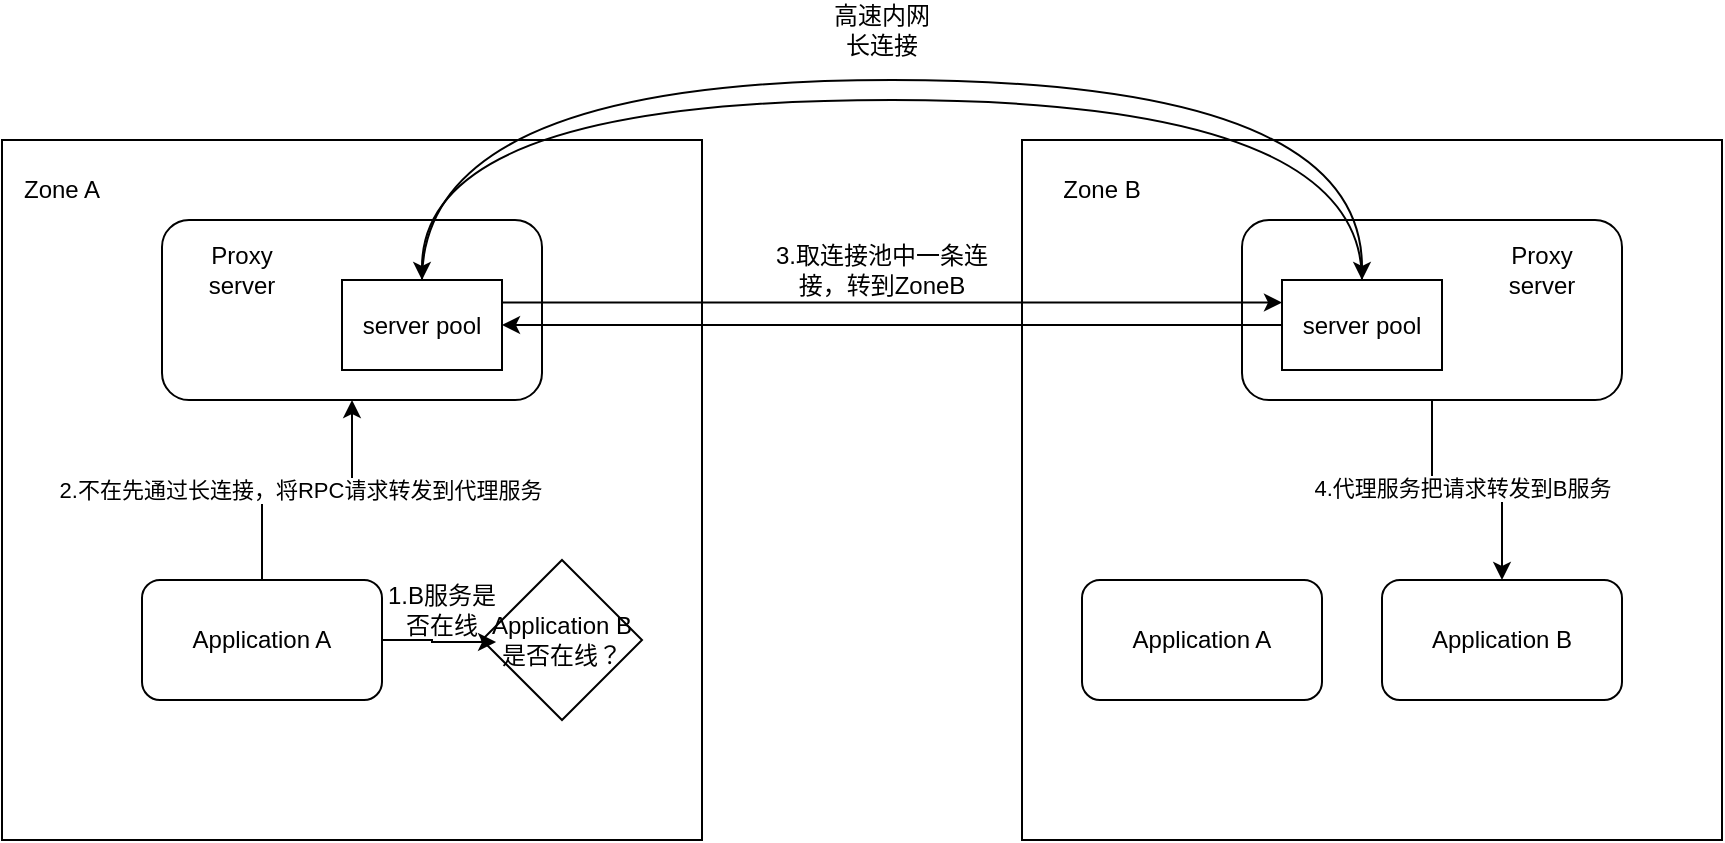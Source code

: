 <mxfile version="26.0.16">
  <diagram name="第 1 页" id="_30U15q6uizshzYyVMpY">
    <mxGraphModel dx="984" dy="707" grid="1" gridSize="10" guides="1" tooltips="1" connect="1" arrows="1" fold="1" page="1" pageScale="1" pageWidth="827" pageHeight="1169" math="0" shadow="0">
      <root>
        <mxCell id="0" />
        <mxCell id="1" parent="0" />
        <mxCell id="xQqMgUkMzhKEqNWWZUp3-1" value="" style="whiteSpace=wrap;html=1;aspect=fixed;" vertex="1" parent="1">
          <mxGeometry x="50" y="110" width="350" height="350" as="geometry" />
        </mxCell>
        <mxCell id="xQqMgUkMzhKEqNWWZUp3-2" value="" style="whiteSpace=wrap;html=1;aspect=fixed;" vertex="1" parent="1">
          <mxGeometry x="560" y="110" width="350" height="350" as="geometry" />
        </mxCell>
        <mxCell id="xQqMgUkMzhKEqNWWZUp3-3" value="" style="rounded=1;whiteSpace=wrap;html=1;" vertex="1" parent="1">
          <mxGeometry x="130" y="150" width="190" height="90" as="geometry" />
        </mxCell>
        <mxCell id="xQqMgUkMzhKEqNWWZUp3-4" value="Zone A" style="text;html=1;align=center;verticalAlign=middle;whiteSpace=wrap;rounded=0;" vertex="1" parent="1">
          <mxGeometry x="50" y="120" width="60" height="30" as="geometry" />
        </mxCell>
        <mxCell id="xQqMgUkMzhKEqNWWZUp3-5" value="Zone B" style="text;html=1;align=center;verticalAlign=middle;whiteSpace=wrap;rounded=0;" vertex="1" parent="1">
          <mxGeometry x="570" y="120" width="60" height="30" as="geometry" />
        </mxCell>
        <mxCell id="xQqMgUkMzhKEqNWWZUp3-6" value="Proxy server" style="text;html=1;align=center;verticalAlign=middle;whiteSpace=wrap;rounded=0;" vertex="1" parent="1">
          <mxGeometry x="140" y="160" width="60" height="30" as="geometry" />
        </mxCell>
        <mxCell id="xQqMgUkMzhKEqNWWZUp3-29" style="edgeStyle=orthogonalEdgeStyle;rounded=0;orthogonalLoop=1;jettySize=auto;html=1;exitX=0.5;exitY=1;exitDx=0;exitDy=0;" edge="1" parent="1" source="xQqMgUkMzhKEqNWWZUp3-7" target="xQqMgUkMzhKEqNWWZUp3-14">
          <mxGeometry relative="1" as="geometry" />
        </mxCell>
        <mxCell id="xQqMgUkMzhKEqNWWZUp3-30" value="4.代理服务把请求转发到B服务" style="edgeLabel;html=1;align=center;verticalAlign=middle;resizable=0;points=[];" vertex="1" connectable="0" parent="xQqMgUkMzhKEqNWWZUp3-29">
          <mxGeometry x="-0.04" y="1" relative="1" as="geometry">
            <mxPoint as="offset" />
          </mxGeometry>
        </mxCell>
        <mxCell id="xQqMgUkMzhKEqNWWZUp3-7" value="" style="rounded=1;whiteSpace=wrap;html=1;" vertex="1" parent="1">
          <mxGeometry x="670" y="150" width="190" height="90" as="geometry" />
        </mxCell>
        <mxCell id="xQqMgUkMzhKEqNWWZUp3-8" value="Proxy server" style="text;html=1;align=center;verticalAlign=middle;whiteSpace=wrap;rounded=0;" vertex="1" parent="1">
          <mxGeometry x="790" y="160" width="60" height="30" as="geometry" />
        </mxCell>
        <mxCell id="xQqMgUkMzhKEqNWWZUp3-15" style="edgeStyle=orthogonalEdgeStyle;rounded=0;orthogonalLoop=1;jettySize=auto;html=1;exitX=1;exitY=0.25;exitDx=0;exitDy=0;entryX=0;entryY=0.25;entryDx=0;entryDy=0;" edge="1" parent="1" source="xQqMgUkMzhKEqNWWZUp3-9" target="xQqMgUkMzhKEqNWWZUp3-10">
          <mxGeometry relative="1" as="geometry" />
        </mxCell>
        <mxCell id="xQqMgUkMzhKEqNWWZUp3-33" style="edgeStyle=orthogonalEdgeStyle;curved=1;rounded=0;orthogonalLoop=1;jettySize=auto;html=1;exitX=0.5;exitY=0;exitDx=0;exitDy=0;entryX=0.5;entryY=0;entryDx=0;entryDy=0;" edge="1" parent="1" source="xQqMgUkMzhKEqNWWZUp3-9" target="xQqMgUkMzhKEqNWWZUp3-10">
          <mxGeometry relative="1" as="geometry">
            <Array as="points">
              <mxPoint x="260" y="80" />
              <mxPoint x="730" y="80" />
            </Array>
          </mxGeometry>
        </mxCell>
        <mxCell id="xQqMgUkMzhKEqNWWZUp3-9" value="server pool" style="rounded=0;whiteSpace=wrap;html=1;" vertex="1" parent="1">
          <mxGeometry x="220" y="180" width="80" height="45" as="geometry" />
        </mxCell>
        <mxCell id="xQqMgUkMzhKEqNWWZUp3-16" style="edgeStyle=orthogonalEdgeStyle;rounded=0;orthogonalLoop=1;jettySize=auto;html=1;exitX=0;exitY=0.5;exitDx=0;exitDy=0;" edge="1" parent="1" source="xQqMgUkMzhKEqNWWZUp3-10" target="xQqMgUkMzhKEqNWWZUp3-9">
          <mxGeometry relative="1" as="geometry" />
        </mxCell>
        <mxCell id="xQqMgUkMzhKEqNWWZUp3-34" style="edgeStyle=orthogonalEdgeStyle;curved=1;rounded=0;orthogonalLoop=1;jettySize=auto;html=1;exitX=0.5;exitY=0;exitDx=0;exitDy=0;entryX=0.5;entryY=0;entryDx=0;entryDy=0;" edge="1" parent="1" source="xQqMgUkMzhKEqNWWZUp3-10" target="xQqMgUkMzhKEqNWWZUp3-9">
          <mxGeometry relative="1" as="geometry">
            <Array as="points">
              <mxPoint x="730" y="90" />
              <mxPoint x="260" y="90" />
            </Array>
          </mxGeometry>
        </mxCell>
        <mxCell id="xQqMgUkMzhKEqNWWZUp3-10" value="server pool" style="rounded=0;whiteSpace=wrap;html=1;" vertex="1" parent="1">
          <mxGeometry x="690" y="180" width="80" height="45" as="geometry" />
        </mxCell>
        <mxCell id="xQqMgUkMzhKEqNWWZUp3-25" style="edgeStyle=orthogonalEdgeStyle;rounded=0;orthogonalLoop=1;jettySize=auto;html=1;exitX=0.5;exitY=0;exitDx=0;exitDy=0;" edge="1" parent="1" source="xQqMgUkMzhKEqNWWZUp3-11" target="xQqMgUkMzhKEqNWWZUp3-3">
          <mxGeometry relative="1" as="geometry" />
        </mxCell>
        <mxCell id="xQqMgUkMzhKEqNWWZUp3-26" value="2.不在先通过长连接，将RPC请求转发到代理服务" style="edgeLabel;html=1;align=center;verticalAlign=middle;resizable=0;points=[];" vertex="1" connectable="0" parent="xQqMgUkMzhKEqNWWZUp3-25">
          <mxGeometry x="-0.052" relative="1" as="geometry">
            <mxPoint as="offset" />
          </mxGeometry>
        </mxCell>
        <mxCell id="xQqMgUkMzhKEqNWWZUp3-11" value="Application A" style="rounded=1;whiteSpace=wrap;html=1;" vertex="1" parent="1">
          <mxGeometry x="120" y="330" width="120" height="60" as="geometry" />
        </mxCell>
        <mxCell id="xQqMgUkMzhKEqNWWZUp3-13" value="Application A" style="rounded=1;whiteSpace=wrap;html=1;" vertex="1" parent="1">
          <mxGeometry x="590" y="330" width="120" height="60" as="geometry" />
        </mxCell>
        <mxCell id="xQqMgUkMzhKEqNWWZUp3-14" value="Application B" style="rounded=1;whiteSpace=wrap;html=1;" vertex="1" parent="1">
          <mxGeometry x="740" y="330" width="120" height="60" as="geometry" />
        </mxCell>
        <mxCell id="xQqMgUkMzhKEqNWWZUp3-17" value="高速内网长连接" style="text;html=1;align=center;verticalAlign=middle;whiteSpace=wrap;rounded=0;" vertex="1" parent="1">
          <mxGeometry x="460" y="40" width="60" height="30" as="geometry" />
        </mxCell>
        <mxCell id="xQqMgUkMzhKEqNWWZUp3-20" value="Application B是否在线？" style="rhombus;whiteSpace=wrap;html=1;" vertex="1" parent="1">
          <mxGeometry x="290" y="320" width="80" height="80" as="geometry" />
        </mxCell>
        <mxCell id="xQqMgUkMzhKEqNWWZUp3-23" style="edgeStyle=orthogonalEdgeStyle;rounded=0;orthogonalLoop=1;jettySize=auto;html=1;exitX=1;exitY=0.5;exitDx=0;exitDy=0;entryX=0.088;entryY=0.513;entryDx=0;entryDy=0;entryPerimeter=0;" edge="1" parent="1" source="xQqMgUkMzhKEqNWWZUp3-11" target="xQqMgUkMzhKEqNWWZUp3-20">
          <mxGeometry relative="1" as="geometry" />
        </mxCell>
        <mxCell id="xQqMgUkMzhKEqNWWZUp3-24" value="1.B服务是否在线" style="text;html=1;align=center;verticalAlign=middle;whiteSpace=wrap;rounded=0;" vertex="1" parent="1">
          <mxGeometry x="240" y="330" width="60" height="30" as="geometry" />
        </mxCell>
        <mxCell id="xQqMgUkMzhKEqNWWZUp3-28" value="3.取连接池中一条连接，转到ZoneB" style="text;html=1;align=center;verticalAlign=middle;whiteSpace=wrap;rounded=0;" vertex="1" parent="1">
          <mxGeometry x="435" y="160" width="110" height="30" as="geometry" />
        </mxCell>
      </root>
    </mxGraphModel>
  </diagram>
</mxfile>

